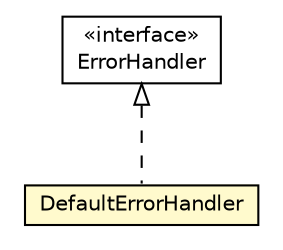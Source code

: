 #!/usr/local/bin/dot
#
# Class diagram 
# Generated by UMLGraph version R5_6_6-8-g8d7759 (http://www.umlgraph.org/)
#

digraph G {
	edge [fontname="Helvetica",fontsize=10,labelfontname="Helvetica",labelfontsize=10];
	node [fontname="Helvetica",fontsize=10,shape=plaintext];
	nodesep=0.25;
	ranksep=0.5;
	// org.dayatang.cache.memcached.DefaultErrorHandler
	c41068 [label=<<table title="org.dayatang.cache.memcached.DefaultErrorHandler" border="0" cellborder="1" cellspacing="0" cellpadding="2" port="p" bgcolor="lemonChiffon" href="./DefaultErrorHandler.html">
		<tr><td><table border="0" cellspacing="0" cellpadding="1">
<tr><td align="center" balign="center"> DefaultErrorHandler </td></tr>
		</table></td></tr>
		</table>>, URL="./DefaultErrorHandler.html", fontname="Helvetica", fontcolor="black", fontsize=10.0];
	//org.dayatang.cache.memcached.DefaultErrorHandler implements com.danga.MemCached.ErrorHandler
	c41190:p -> c41068:p [dir=back,arrowtail=empty,style=dashed];
	// com.danga.MemCached.ErrorHandler
	c41190 [label=<<table title="com.danga.MemCached.ErrorHandler" border="0" cellborder="1" cellspacing="0" cellpadding="2" port="p">
		<tr><td><table border="0" cellspacing="0" cellpadding="1">
<tr><td align="center" balign="center"> &#171;interface&#187; </td></tr>
<tr><td align="center" balign="center"> ErrorHandler </td></tr>
		</table></td></tr>
		</table>>, URL="null", fontname="Helvetica", fontcolor="black", fontsize=10.0];
}

